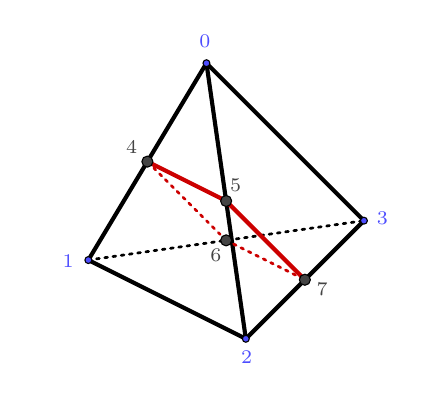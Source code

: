 \definecolor{ccqqqq}{rgb}{0.8,0,0}
\definecolor{uuuuuu}{rgb}{0.267,0.267,0.267}
\definecolor{ududff}{rgb}{0.302,0.302,1}
\begin{tikzpicture}[scale=0.5,line cap=round,line join=round,>=triangle 45,x=1cm,y=1cm]
\draw [line width=1.5pt] (0,0)-- (3,5);
\draw [line width=1.5pt] (7,1)-- (3,5);
\draw [line width=1.5pt] (7,1)-- (4,-2);
\draw [line width=1.5pt] (0,0)-- (4,-2);
\draw [line width=1.5pt] (4,-2)-- (3,5);
\draw [line width=1pt,dotted] (0,0)-- (7,1);
\draw [line width=1.5pt,color=ccqqqq] (3.5,1.5)-- (1.5,2.5);
\draw [line width=1pt,dotted,color=ccqqqq] (3.5,0.5)-- (1.5,2.5);
\draw [line width=1pt,dotted,color=ccqqqq] (3.5,0.5)-- (5.5,-0.5);
\draw [line width=1.5pt,color=ccqqqq] (5.5,-0.5)-- (3.5,1.5);
\begin{scriptsize}
\draw [fill=ududff] (0,0) circle (2.5pt);
\draw[color=ududff] (-0.511,-0.042) node {1};
\draw [fill=ududff] (3,5) circle (2.5pt);
\draw[color=ududff] (2.96,5.557) node {0};
\draw [fill=ududff] (7,1) circle (2.5pt);
\draw[color=ududff] (7.468,1.062) node {3};
\draw [fill=ududff] (4,-2) circle (2.5pt);
\draw[color=ududff] (4.024,-2.476) node {2};
\draw [fill=uuuuuu] (1.5,2.5) circle (4pt);
\draw[color=uuuuuu] (1.098,2.857) node {4};
\draw [fill=uuuuuu] (3.5,1.5) circle (4pt);
\draw[color=uuuuuu] (3.744,1.899) node {5};
\draw [fill=uuuuuu] (5.5,-0.5) circle (4pt);
\draw[color=uuuuuu] (5.939,-0.734) node {7};
\draw [fill=uuuuuu] (3.5,0.5) circle (4pt);
\draw[color=uuuuuu] (3.239,0.117) node {6};
\end{scriptsize}
\end{tikzpicture}

